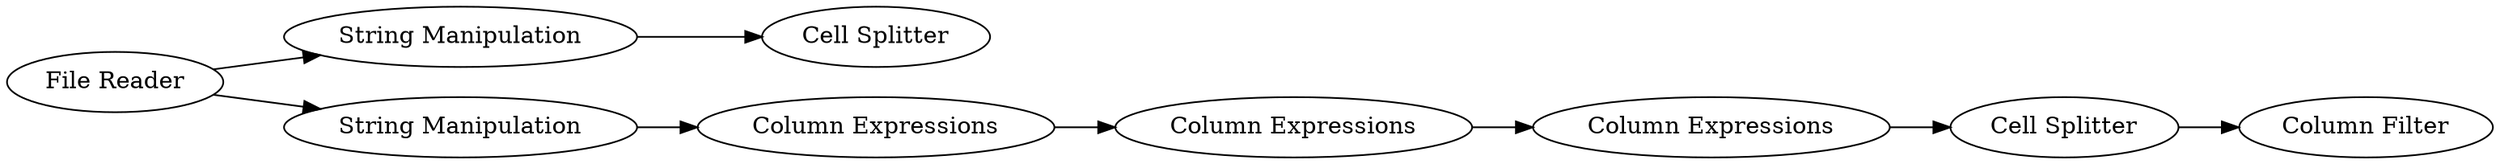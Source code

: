 digraph {
	7 -> 3
	3 -> 8
	1 -> 9
	5 -> 6
	1 -> 2
	9 -> 10
	2 -> 5
	6 -> 7
	5 [label="Column Expressions"]
	1 [label="File Reader"]
	7 [label="Column Expressions"]
	9 [label="String Manipulation"]
	8 [label="Column Filter"]
	6 [label="Column Expressions"]
	3 [label="Cell Splitter"]
	2 [label="String Manipulation"]
	10 [label="Cell Splitter"]
	rankdir=LR
}
